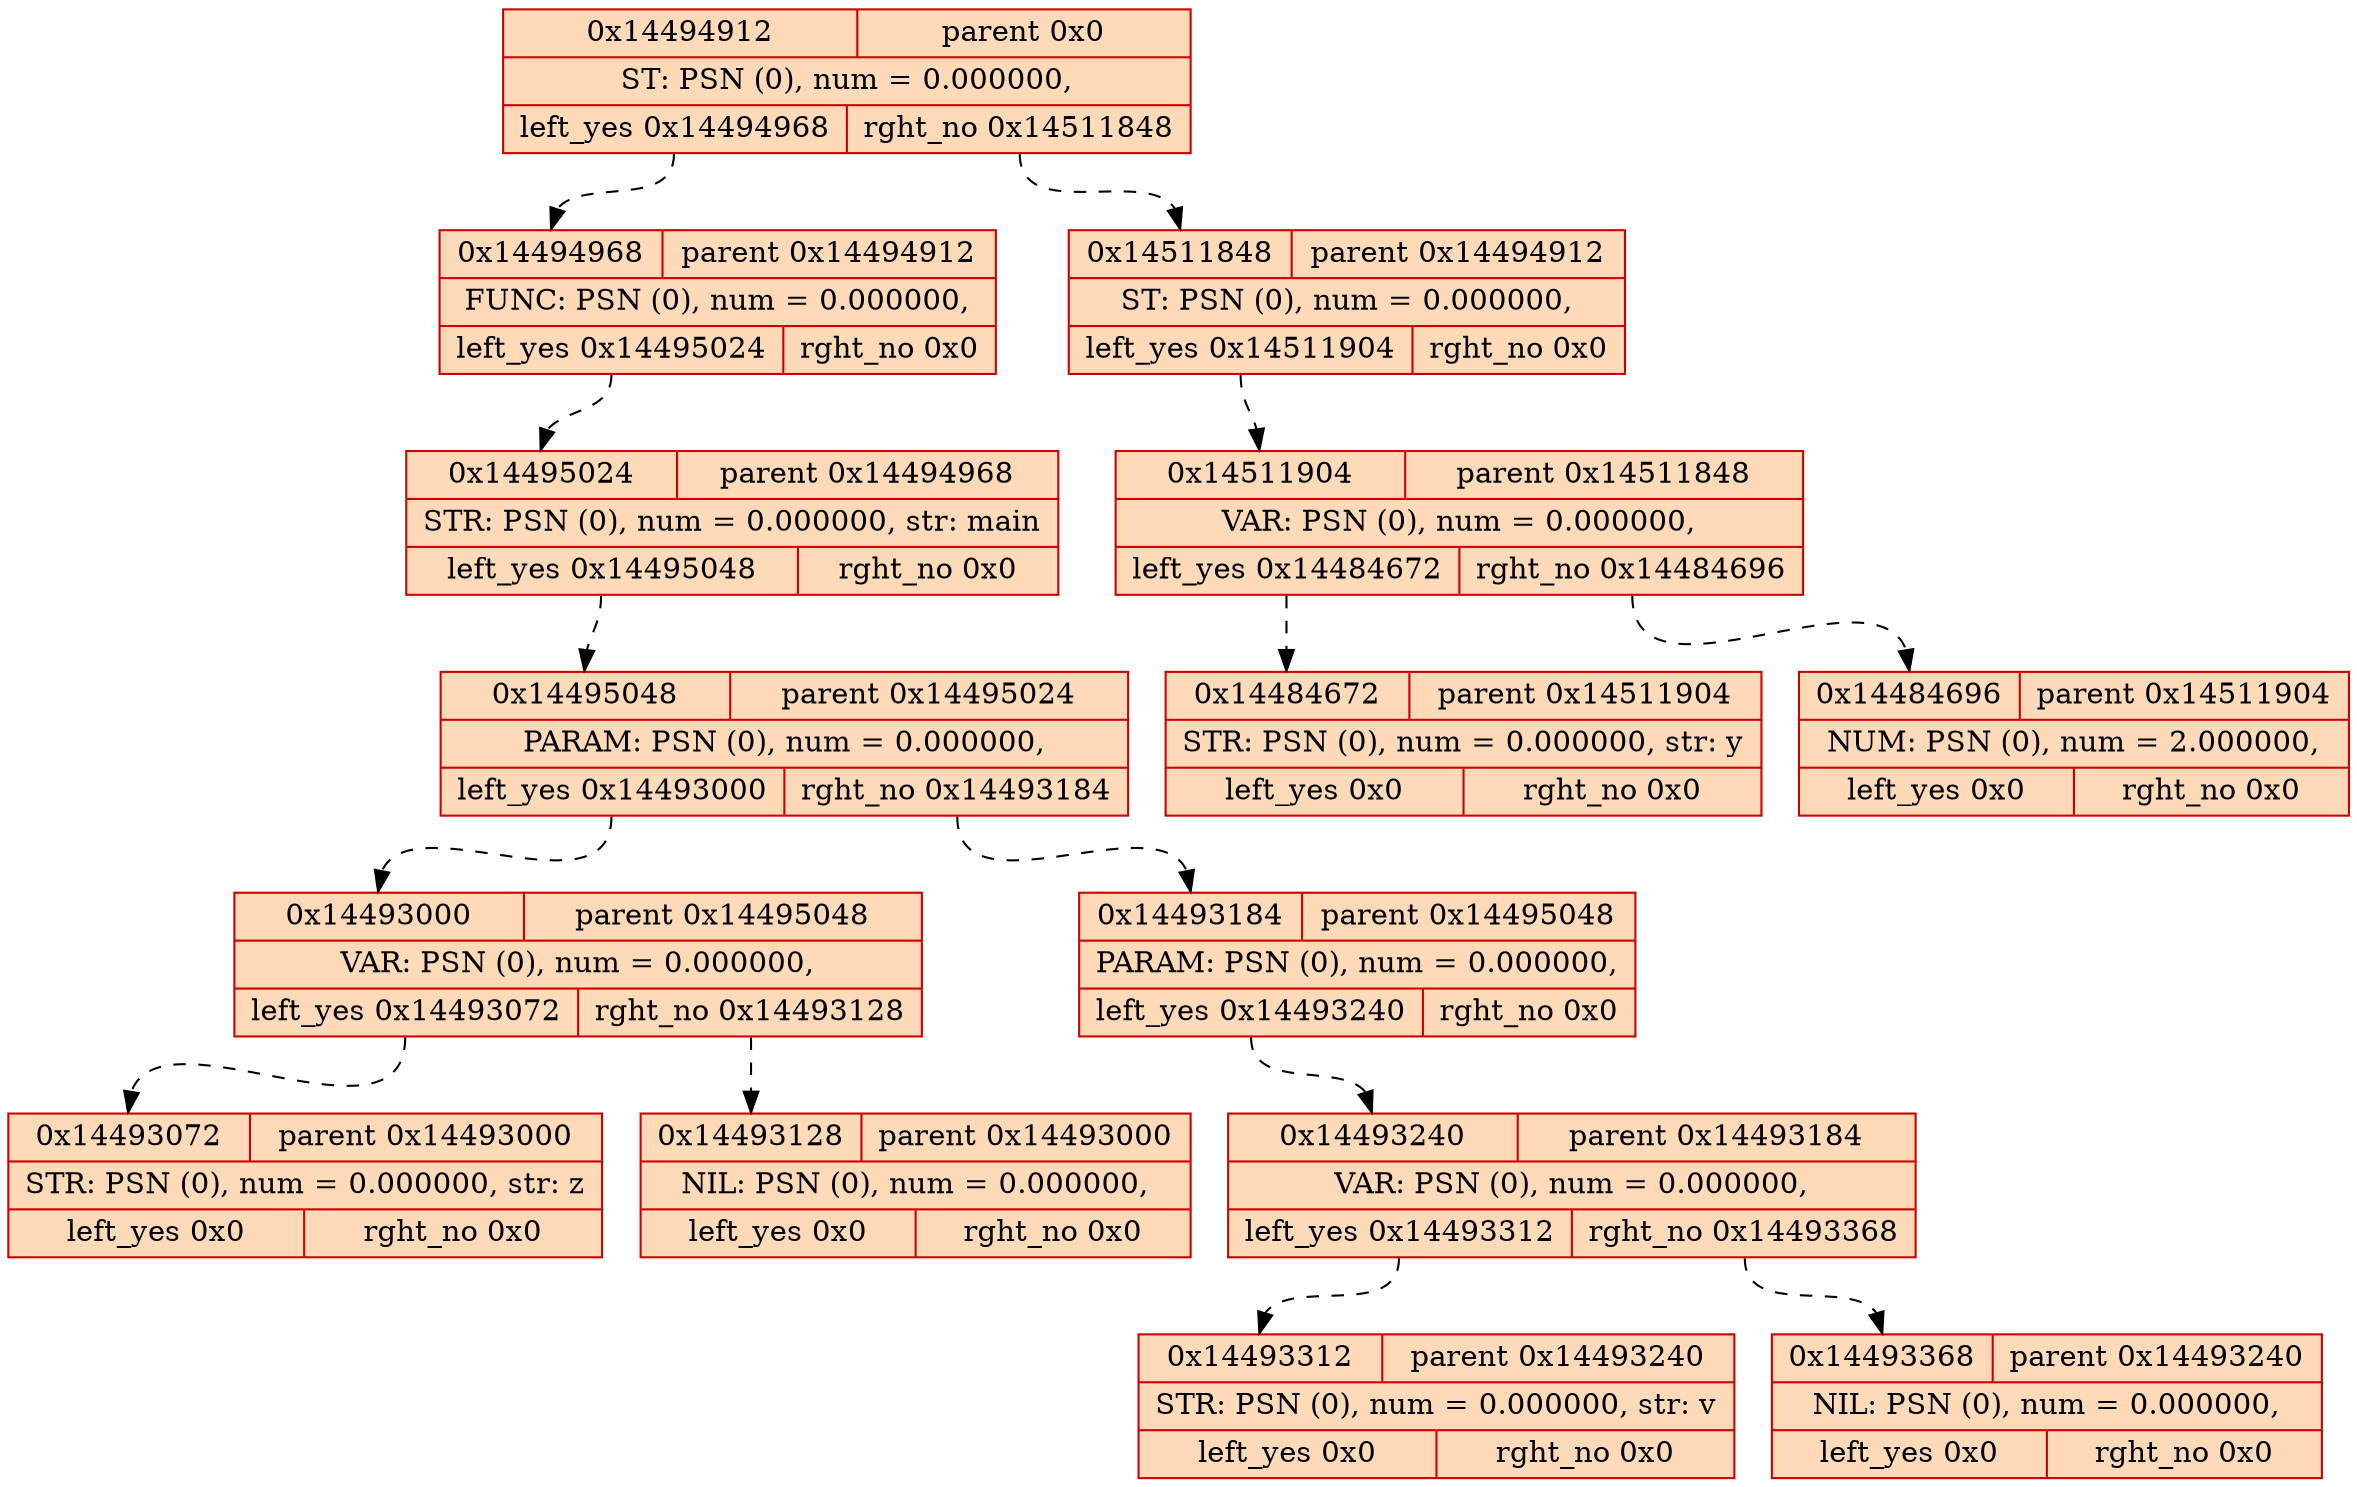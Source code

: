 digraph tree{
	rankdir=TB;
spline = ortho;
	14494912[style="filled",fillcolor="peachpuff"shape=record,color=red3,label="{{<f0> 0x14494912 |<f3>parent 0x0}|ST: PSN  (0), num = 0.000000, |{<f2>left_yes 0x14494968 | <f1>rght_no 0x14511848}}"]
	14494912:<f2>:s->14494968:<f0>:n[weight = 1, constraint=true, style="dashed"]
	14494912:<f1>:s->14511848:<f0>:n[weight = 1, constraint=true, style="dashed"]
	14511848[style="filled",fillcolor="peachpuff"shape=record,color=red3,label="{{<f0> 0x14511848 |<f3>parent 0x14494912}|ST: PSN  (0), num = 0.000000, |{<f2>left_yes 0x14511904 | <f1>rght_no 0x0}}"]
	14511848:<f2>:s->14511904:<f0>:n[weight = 1, constraint=true, style="dashed"]
	14511904[style="filled",fillcolor="peachpuff"shape=record,color=red3,label="{{<f0> 0x14511904 |<f3>parent 0x14511848}|VAR: PSN  (0), num = 0.000000, |{<f2>left_yes 0x14484672 | <f1>rght_no 0x14484696}}"]
	14511904:<f2>:s->14484672:<f0>:n[weight = 1, constraint=true, style="dashed"]
	14511904:<f1>:s->14484696:<f0>:n[weight = 1, constraint=true, style="dashed"]
	14484696[style="filled",fillcolor="peachpuff"shape=record,color=red3,label="{{<f0> 0x14484696 |<f3>parent 0x14511904}|NUM: PSN  (0), num = 2.000000, |{<f2>left_yes 0x0 | <f1>rght_no 0x0}}"]
	14484672[style="filled",fillcolor="peachpuff"shape=record,color=red3,label="{{<f0> 0x14484672 |<f3>parent 0x14511904}|STR: PSN  (0), num = 0.000000, str: y|{<f2>left_yes 0x0 | <f1>rght_no 0x0}}"]
	14494968[style="filled",fillcolor="peachpuff"shape=record,color=red3,label="{{<f0> 0x14494968 |<f3>parent 0x14494912}|FUNC: PSN  (0), num = 0.000000, |{<f2>left_yes 0x14495024 | <f1>rght_no 0x0}}"]
	14494968:<f2>:s->14495024:<f0>:n[weight = 1, constraint=true, style="dashed"]
	14495024[style="filled",fillcolor="peachpuff"shape=record,color=red3,label="{{<f0> 0x14495024 |<f3>parent 0x14494968}|STR: PSN  (0), num = 0.000000, str: main|{<f2>left_yes 0x14495048 | <f1>rght_no 0x0}}"]
	14495024:<f2>:s->14495048:<f0>:n[weight = 1, constraint=true, style="dashed"]
	14495048[style="filled",fillcolor="peachpuff"shape=record,color=red3,label="{{<f0> 0x14495048 |<f3>parent 0x14495024}|PARAM: PSN  (0), num = 0.000000, |{<f2>left_yes 0x14493000 | <f1>rght_no 0x14493184}}"]
	14495048:<f2>:s->14493000:<f0>:n[weight = 1, constraint=true, style="dashed"]
	14495048:<f1>:s->14493184:<f0>:n[weight = 1, constraint=true, style="dashed"]
	14493184[style="filled",fillcolor="peachpuff"shape=record,color=red3,label="{{<f0> 0x14493184 |<f3>parent 0x14495048}|PARAM: PSN  (0), num = 0.000000, |{<f2>left_yes 0x14493240 | <f1>rght_no 0x0}}"]
	14493184:<f2>:s->14493240:<f0>:n[weight = 1, constraint=true, style="dashed"]
	14493240[style="filled",fillcolor="peachpuff"shape=record,color=red3,label="{{<f0> 0x14493240 |<f3>parent 0x14493184}|VAR: PSN  (0), num = 0.000000, |{<f2>left_yes 0x14493312 | <f1>rght_no 0x14493368}}"]
	14493240:<f2>:s->14493312:<f0>:n[weight = 1, constraint=true, style="dashed"]
	14493240:<f1>:s->14493368:<f0>:n[weight = 1, constraint=true, style="dashed"]
	14493368[style="filled",fillcolor="peachpuff"shape=record,color=red3,label="{{<f0> 0x14493368 |<f3>parent 0x14493240}|NIL: PSN  (0), num = 0.000000, |{<f2>left_yes 0x0 | <f1>rght_no 0x0}}"]
	14493312[style="filled",fillcolor="peachpuff"shape=record,color=red3,label="{{<f0> 0x14493312 |<f3>parent 0x14493240}|STR: PSN  (0), num = 0.000000, str: v|{<f2>left_yes 0x0 | <f1>rght_no 0x0}}"]
	14493000[style="filled",fillcolor="peachpuff"shape=record,color=red3,label="{{<f0> 0x14493000 |<f3>parent 0x14495048}|VAR: PSN  (0), num = 0.000000, |{<f2>left_yes 0x14493072 | <f1>rght_no 0x14493128}}"]
	14493000:<f2>:s->14493072:<f0>:n[weight = 1, constraint=true, style="dashed"]
	14493000:<f1>:s->14493128:<f0>:n[weight = 1, constraint=true, style="dashed"]
	14493128[style="filled",fillcolor="peachpuff"shape=record,color=red3,label="{{<f0> 0x14493128 |<f3>parent 0x14493000}|NIL: PSN  (0), num = 0.000000, |{<f2>left_yes 0x0 | <f1>rght_no 0x0}}"]
	14493072[style="filled",fillcolor="peachpuff"shape=record,color=red3,label="{{<f0> 0x14493072 |<f3>parent 0x14493000}|STR: PSN  (0), num = 0.000000, str: z|{<f2>left_yes 0x0 | <f1>rght_no 0x0}}"]
}
